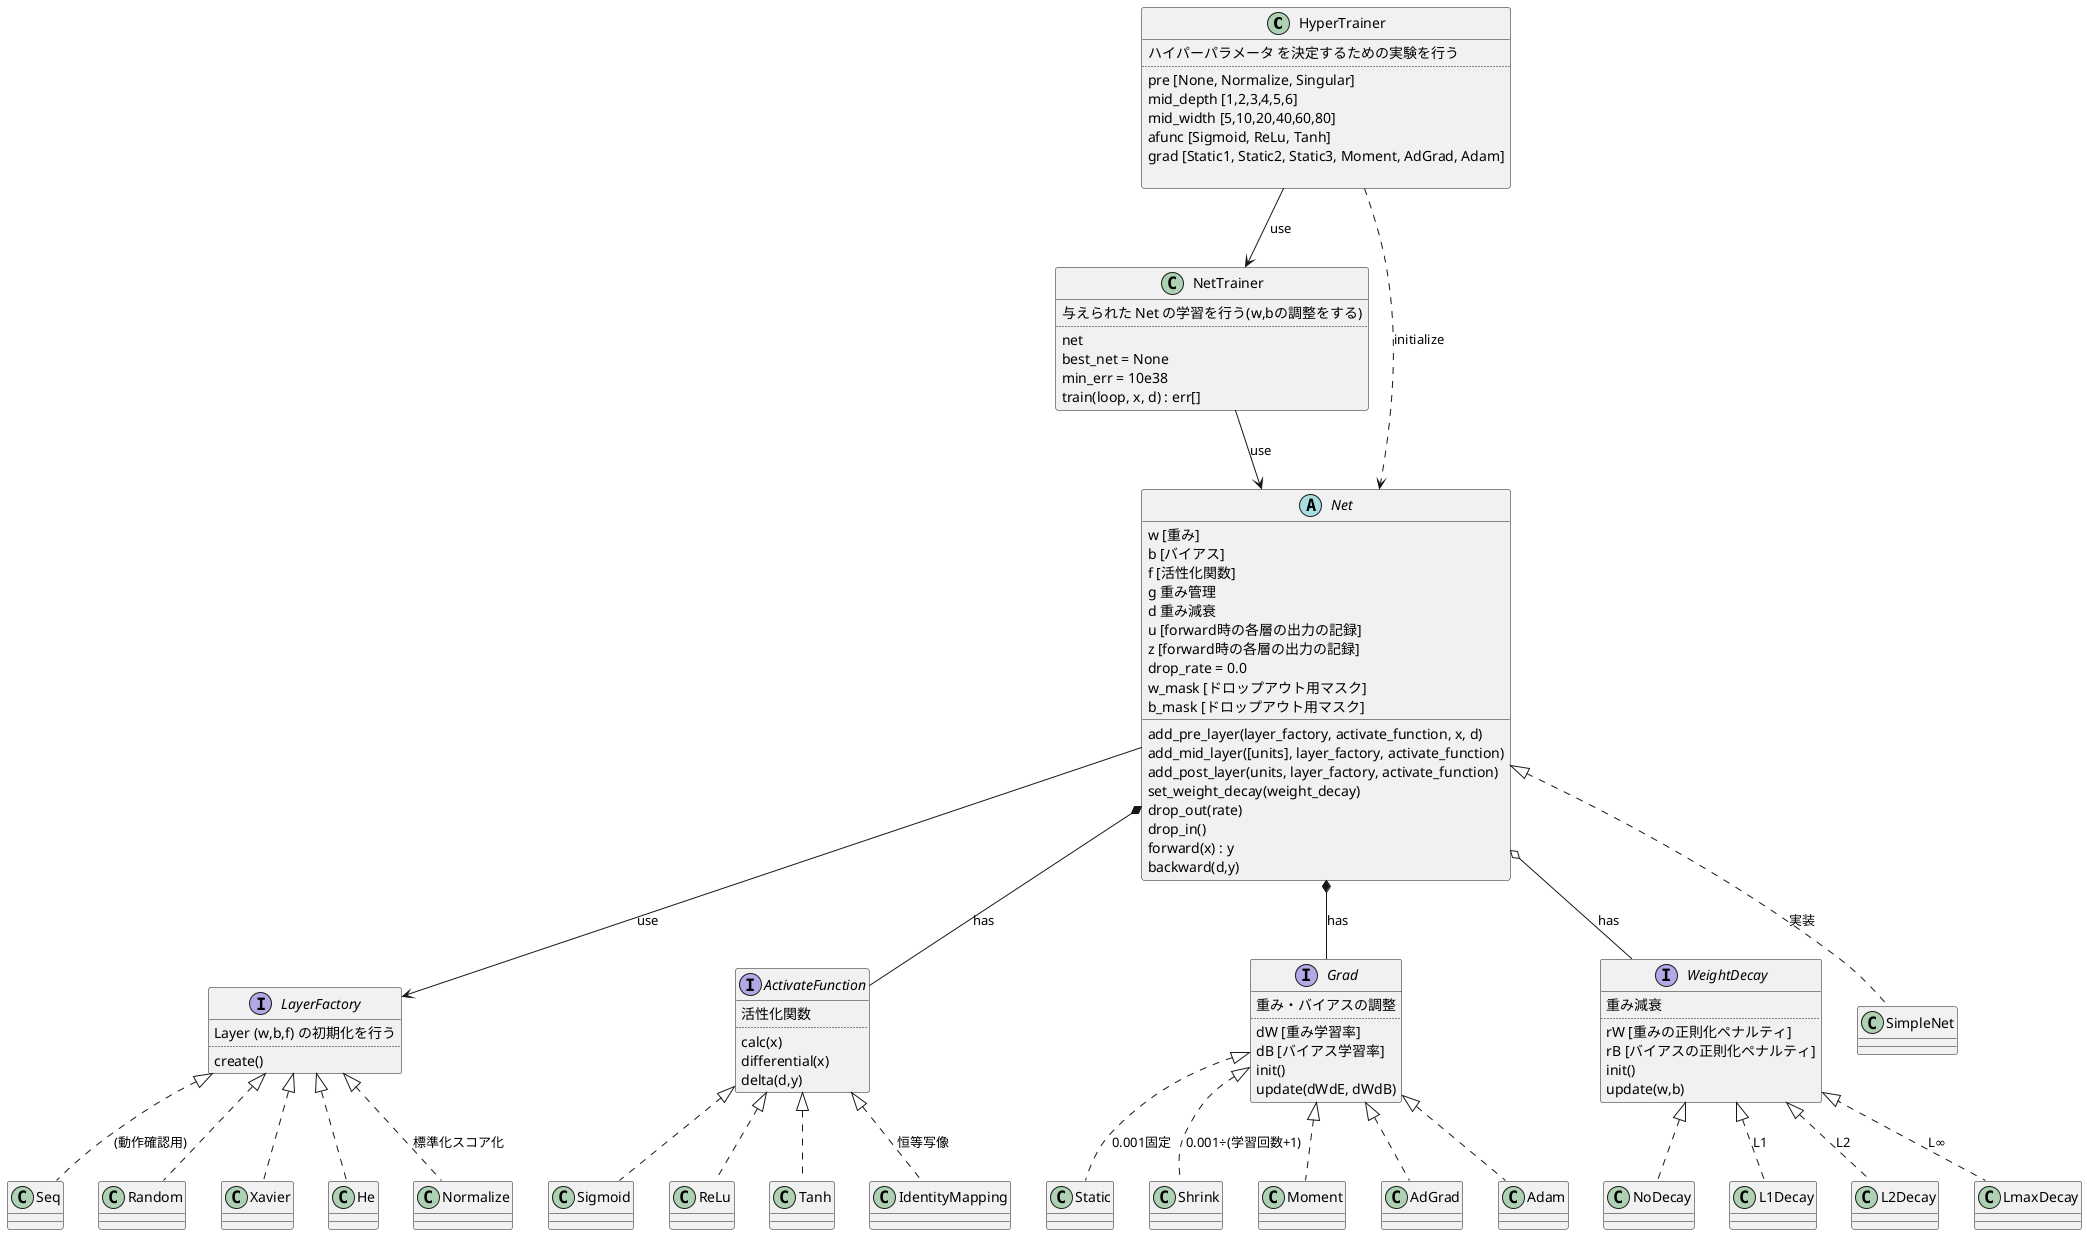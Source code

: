 @startuml

class HyperTrainer {
  ハイパーパラメータ を決定するための実験を行う
  ..
  pre [None, Normalize, Singular]
  mid_depth [1,2,3,4,5,6]
  mid_width [5,10,20,40,60,80]
  afunc [Sigmoid, ReLu, Tanh]
  grad [Static1, Static2, Static3, Moment, AdGrad, Adam]

}

class NetTrainer {
  与えられた Net の学習を行う(w,bの調整をする)
  ..
  net
  best_net = None
  min_err = 10e38
  train(loop, x, d) : err[]
}

abstract class Net {
w [重み]
b [バイアス]
f [活性化関数]
g 重み管理
d 重み減衰
u [forward時の各層の出力の記録]
z [forward時の各層の出力の記録]
drop_rate = 0.0
w_mask [ドロップアウト用マスク]
b_mask [ドロップアウト用マスク]
add_pre_layer(layer_factory, activate_function, x, d)
add_mid_layer([units], layer_factory, activate_function)
add_post_layer(units, layer_factory, activate_function)
set_weight_decay(weight_decay)
drop_out(rate)
drop_in()
forward(x) : y
backward(d,y)
}

interface LayerFactory {
Layer (w,b,f) の初期化を行う
..
create()
}

interface ActivateFunction{
活性化関数
..
calc(x)
differential(x)
delta(d,y)
}

interface Grad {
重み・バイアスの調整
..
dW [重み学習率]
dB [バイアス学習率]
init()
update(dWdE, dWdB)
}

interface WeightDecay {
重み減衰
..
rW [重みの正則化ペナルティ]
rB [バイアスの正則化ペナルティ]
init()
update(w,b)
}

HyperTrainer --> NetTrainer :use
HyperTrainer ..> Net : initialize
NetTrainer --> Net : use

Net *-- ActivateFunction : has
Net *-- Grad : has
Net o-- WeightDecay : has
Net --> LayerFactory : use

Net <|.. SimpleNet : 実装

ActivateFunction <|.. Sigmoid
ActivateFunction <|.. ReLu
ActivateFunction <|.. Tanh
ActivateFunction <|.. IdentityMapping : 恒等写像

LayerFactory <|.. Seq : (動作確認用)
LayerFactory <|.. Random
LayerFactory <|.. Xavier
LayerFactory <|.. He
LayerFactory <|.. Normalize : 標準化スコア化

Grad <|.. Static : 0.001固定
Grad <|.. Shrink : 0.001÷(学習回数+1)
Grad <|.. Moment
Grad <|.. AdGrad
Grad <|.. Adam

WeightDecay <|.. NoDecay
WeightDecay <|.. L1Decay : L1
WeightDecay <|.. L2Decay : L2
WeightDecay <|.. LmaxDecay : L∞


@enduml